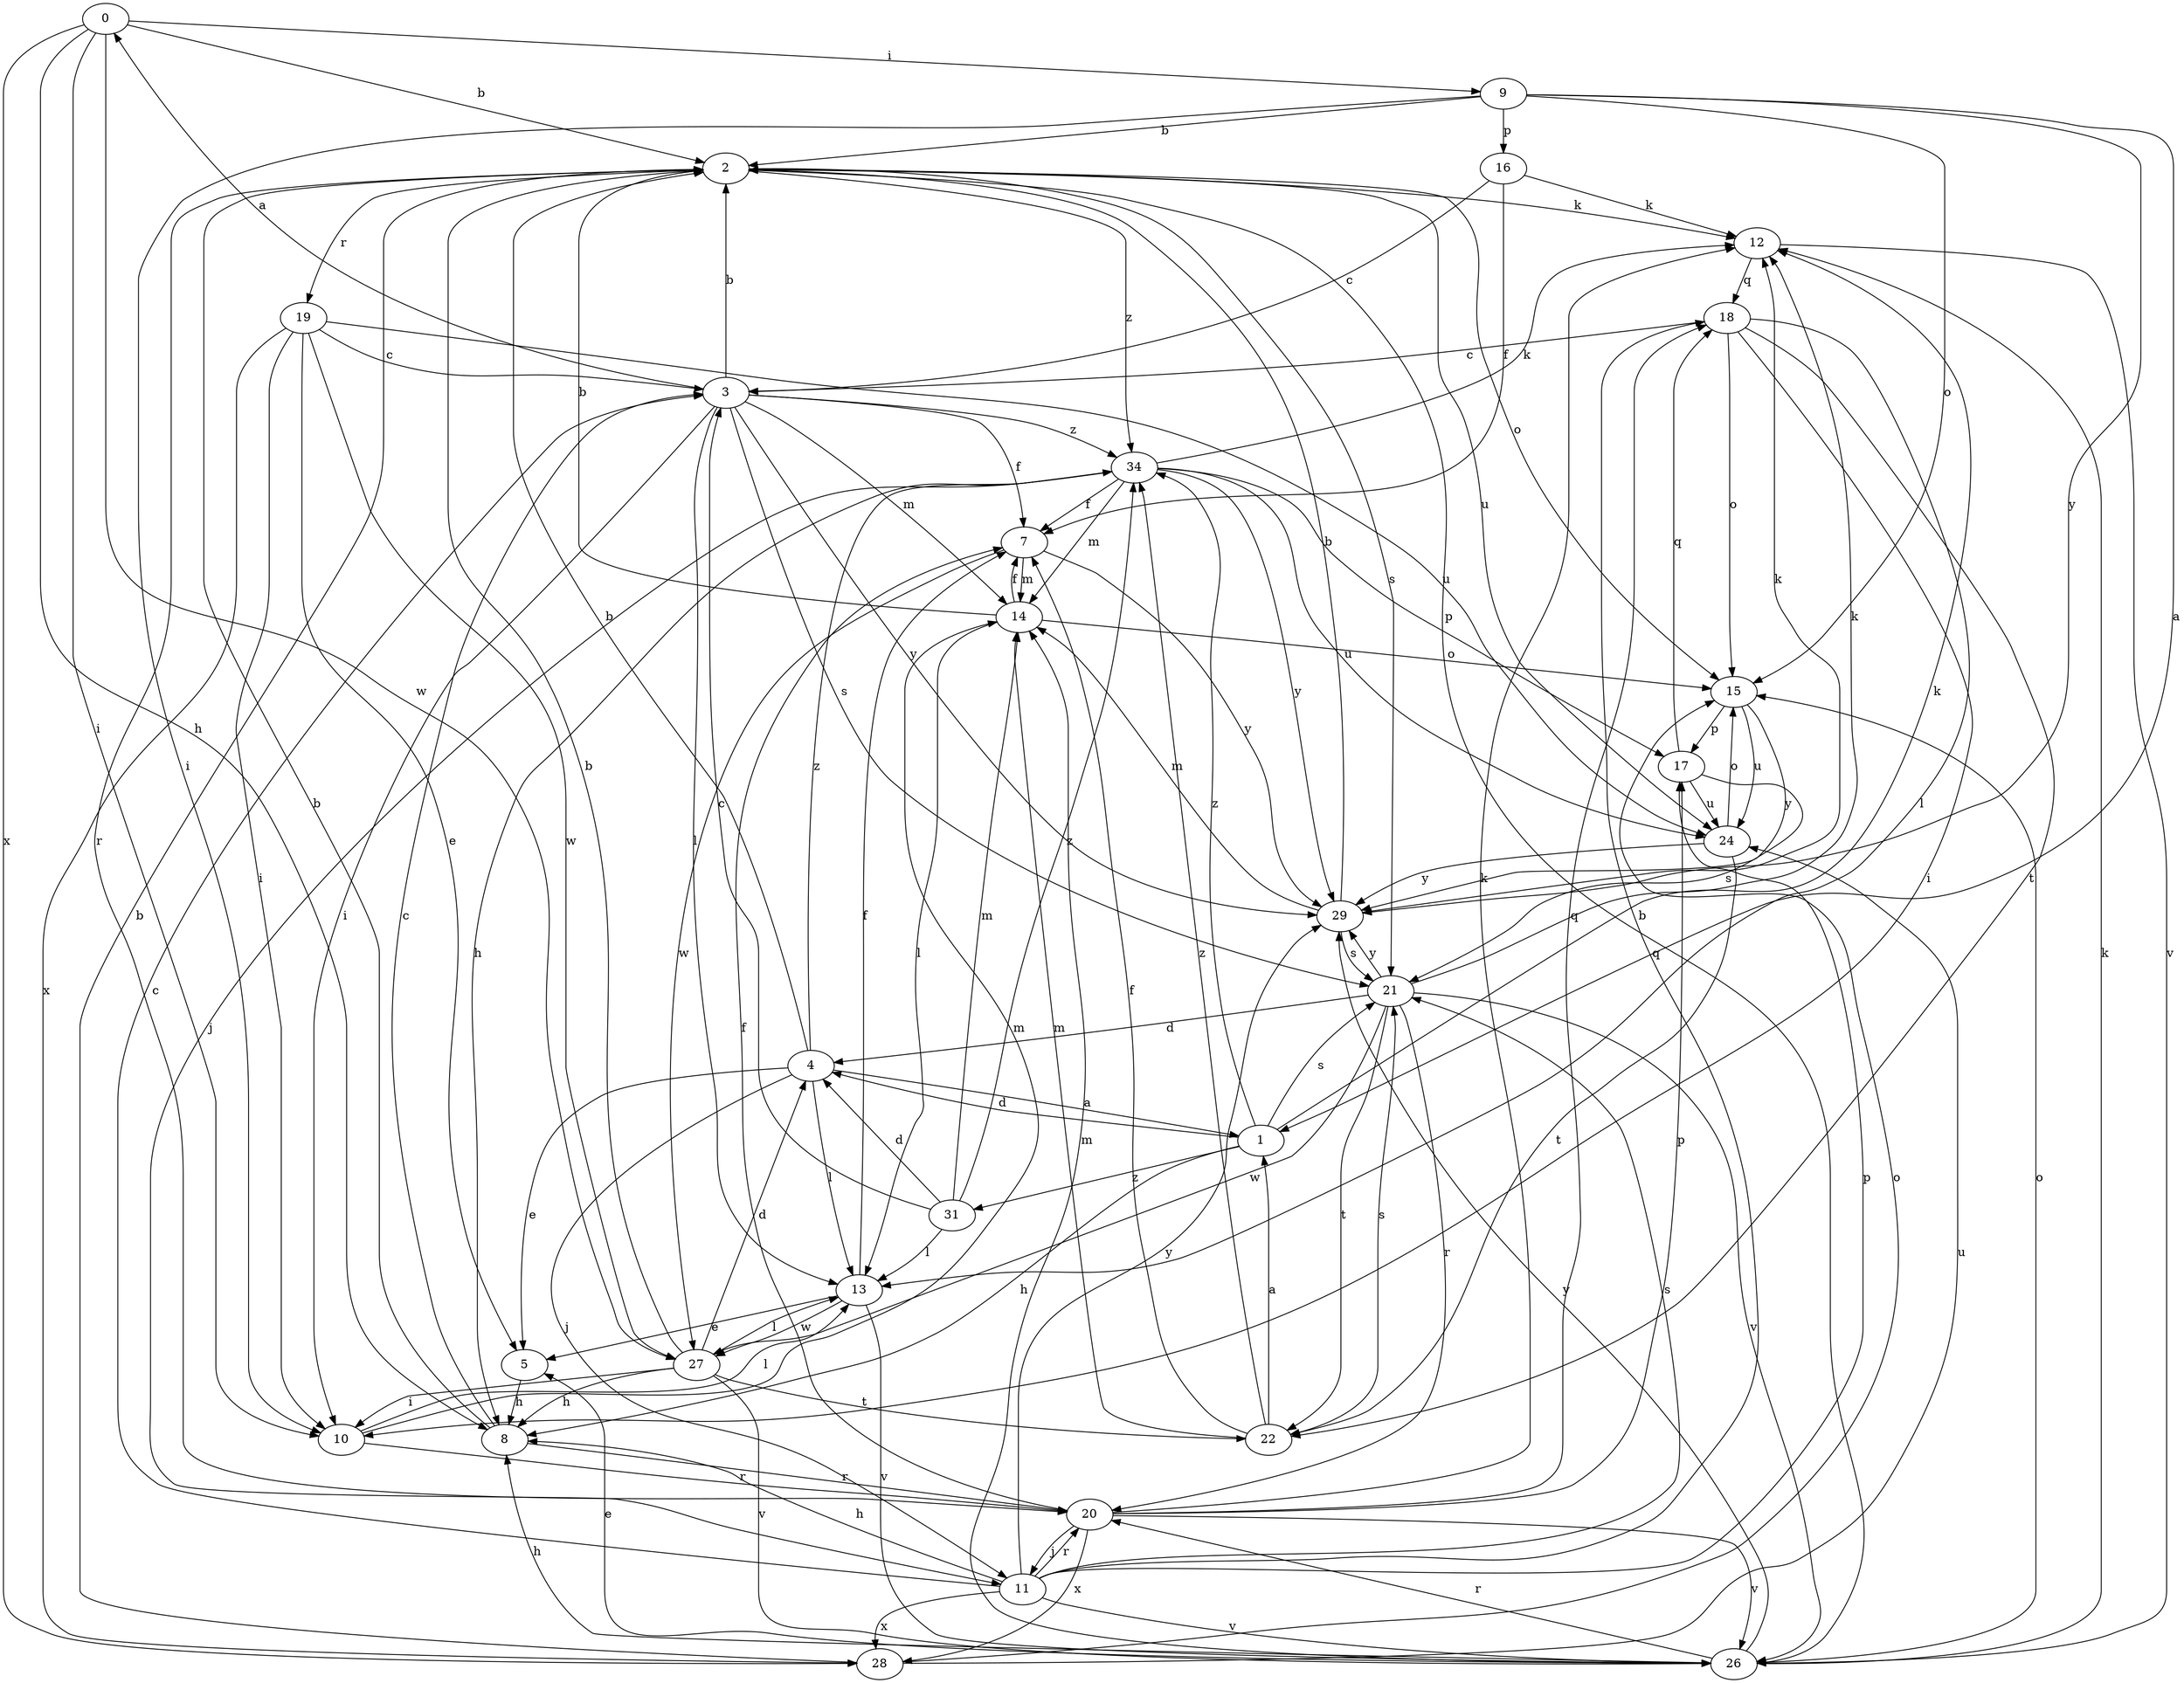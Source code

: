 strict digraph  {
0;
1;
2;
3;
4;
5;
7;
8;
9;
10;
11;
12;
13;
14;
15;
16;
17;
18;
19;
20;
21;
22;
24;
26;
27;
28;
29;
31;
34;
0 -> 2  [label=b];
0 -> 8  [label=h];
0 -> 9  [label=i];
0 -> 10  [label=i];
0 -> 27  [label=w];
0 -> 28  [label=x];
1 -> 4  [label=d];
1 -> 8  [label=h];
1 -> 12  [label=k];
1 -> 21  [label=s];
1 -> 31  [label=z];
1 -> 34  [label=z];
2 -> 12  [label=k];
2 -> 15  [label=o];
2 -> 19  [label=r];
2 -> 20  [label=r];
2 -> 21  [label=s];
2 -> 24  [label=u];
2 -> 34  [label=z];
3 -> 0  [label=a];
3 -> 2  [label=b];
3 -> 7  [label=f];
3 -> 10  [label=i];
3 -> 13  [label=l];
3 -> 14  [label=m];
3 -> 21  [label=s];
3 -> 29  [label=y];
3 -> 34  [label=z];
4 -> 1  [label=a];
4 -> 2  [label=b];
4 -> 5  [label=e];
4 -> 11  [label=j];
4 -> 13  [label=l];
4 -> 34  [label=z];
5 -> 8  [label=h];
7 -> 14  [label=m];
7 -> 27  [label=w];
7 -> 29  [label=y];
8 -> 2  [label=b];
8 -> 3  [label=c];
8 -> 20  [label=r];
9 -> 1  [label=a];
9 -> 2  [label=b];
9 -> 10  [label=i];
9 -> 15  [label=o];
9 -> 16  [label=p];
9 -> 29  [label=y];
10 -> 13  [label=l];
10 -> 14  [label=m];
10 -> 20  [label=r];
11 -> 3  [label=c];
11 -> 8  [label=h];
11 -> 17  [label=p];
11 -> 18  [label=q];
11 -> 20  [label=r];
11 -> 21  [label=s];
11 -> 26  [label=v];
11 -> 28  [label=x];
11 -> 29  [label=y];
12 -> 18  [label=q];
12 -> 26  [label=v];
13 -> 5  [label=e];
13 -> 7  [label=f];
13 -> 26  [label=v];
13 -> 27  [label=w];
14 -> 2  [label=b];
14 -> 7  [label=f];
14 -> 13  [label=l];
14 -> 15  [label=o];
15 -> 17  [label=p];
15 -> 24  [label=u];
15 -> 29  [label=y];
16 -> 3  [label=c];
16 -> 7  [label=f];
16 -> 12  [label=k];
17 -> 18  [label=q];
17 -> 21  [label=s];
17 -> 24  [label=u];
18 -> 3  [label=c];
18 -> 10  [label=i];
18 -> 13  [label=l];
18 -> 15  [label=o];
18 -> 22  [label=t];
19 -> 3  [label=c];
19 -> 5  [label=e];
19 -> 10  [label=i];
19 -> 24  [label=u];
19 -> 27  [label=w];
19 -> 28  [label=x];
20 -> 7  [label=f];
20 -> 11  [label=j];
20 -> 12  [label=k];
20 -> 17  [label=p];
20 -> 18  [label=q];
20 -> 26  [label=v];
20 -> 28  [label=x];
21 -> 4  [label=d];
21 -> 12  [label=k];
21 -> 20  [label=r];
21 -> 22  [label=t];
21 -> 26  [label=v];
21 -> 27  [label=w];
21 -> 29  [label=y];
22 -> 1  [label=a];
22 -> 7  [label=f];
22 -> 14  [label=m];
22 -> 21  [label=s];
22 -> 34  [label=z];
24 -> 15  [label=o];
24 -> 22  [label=t];
24 -> 29  [label=y];
26 -> 2  [label=b];
26 -> 5  [label=e];
26 -> 8  [label=h];
26 -> 12  [label=k];
26 -> 14  [label=m];
26 -> 15  [label=o];
26 -> 20  [label=r];
26 -> 29  [label=y];
27 -> 2  [label=b];
27 -> 4  [label=d];
27 -> 8  [label=h];
27 -> 10  [label=i];
27 -> 13  [label=l];
27 -> 22  [label=t];
27 -> 26  [label=v];
28 -> 2  [label=b];
28 -> 15  [label=o];
28 -> 24  [label=u];
29 -> 2  [label=b];
29 -> 12  [label=k];
29 -> 14  [label=m];
29 -> 21  [label=s];
31 -> 3  [label=c];
31 -> 4  [label=d];
31 -> 13  [label=l];
31 -> 14  [label=m];
31 -> 34  [label=z];
34 -> 7  [label=f];
34 -> 8  [label=h];
34 -> 11  [label=j];
34 -> 12  [label=k];
34 -> 14  [label=m];
34 -> 17  [label=p];
34 -> 24  [label=u];
34 -> 29  [label=y];
}

